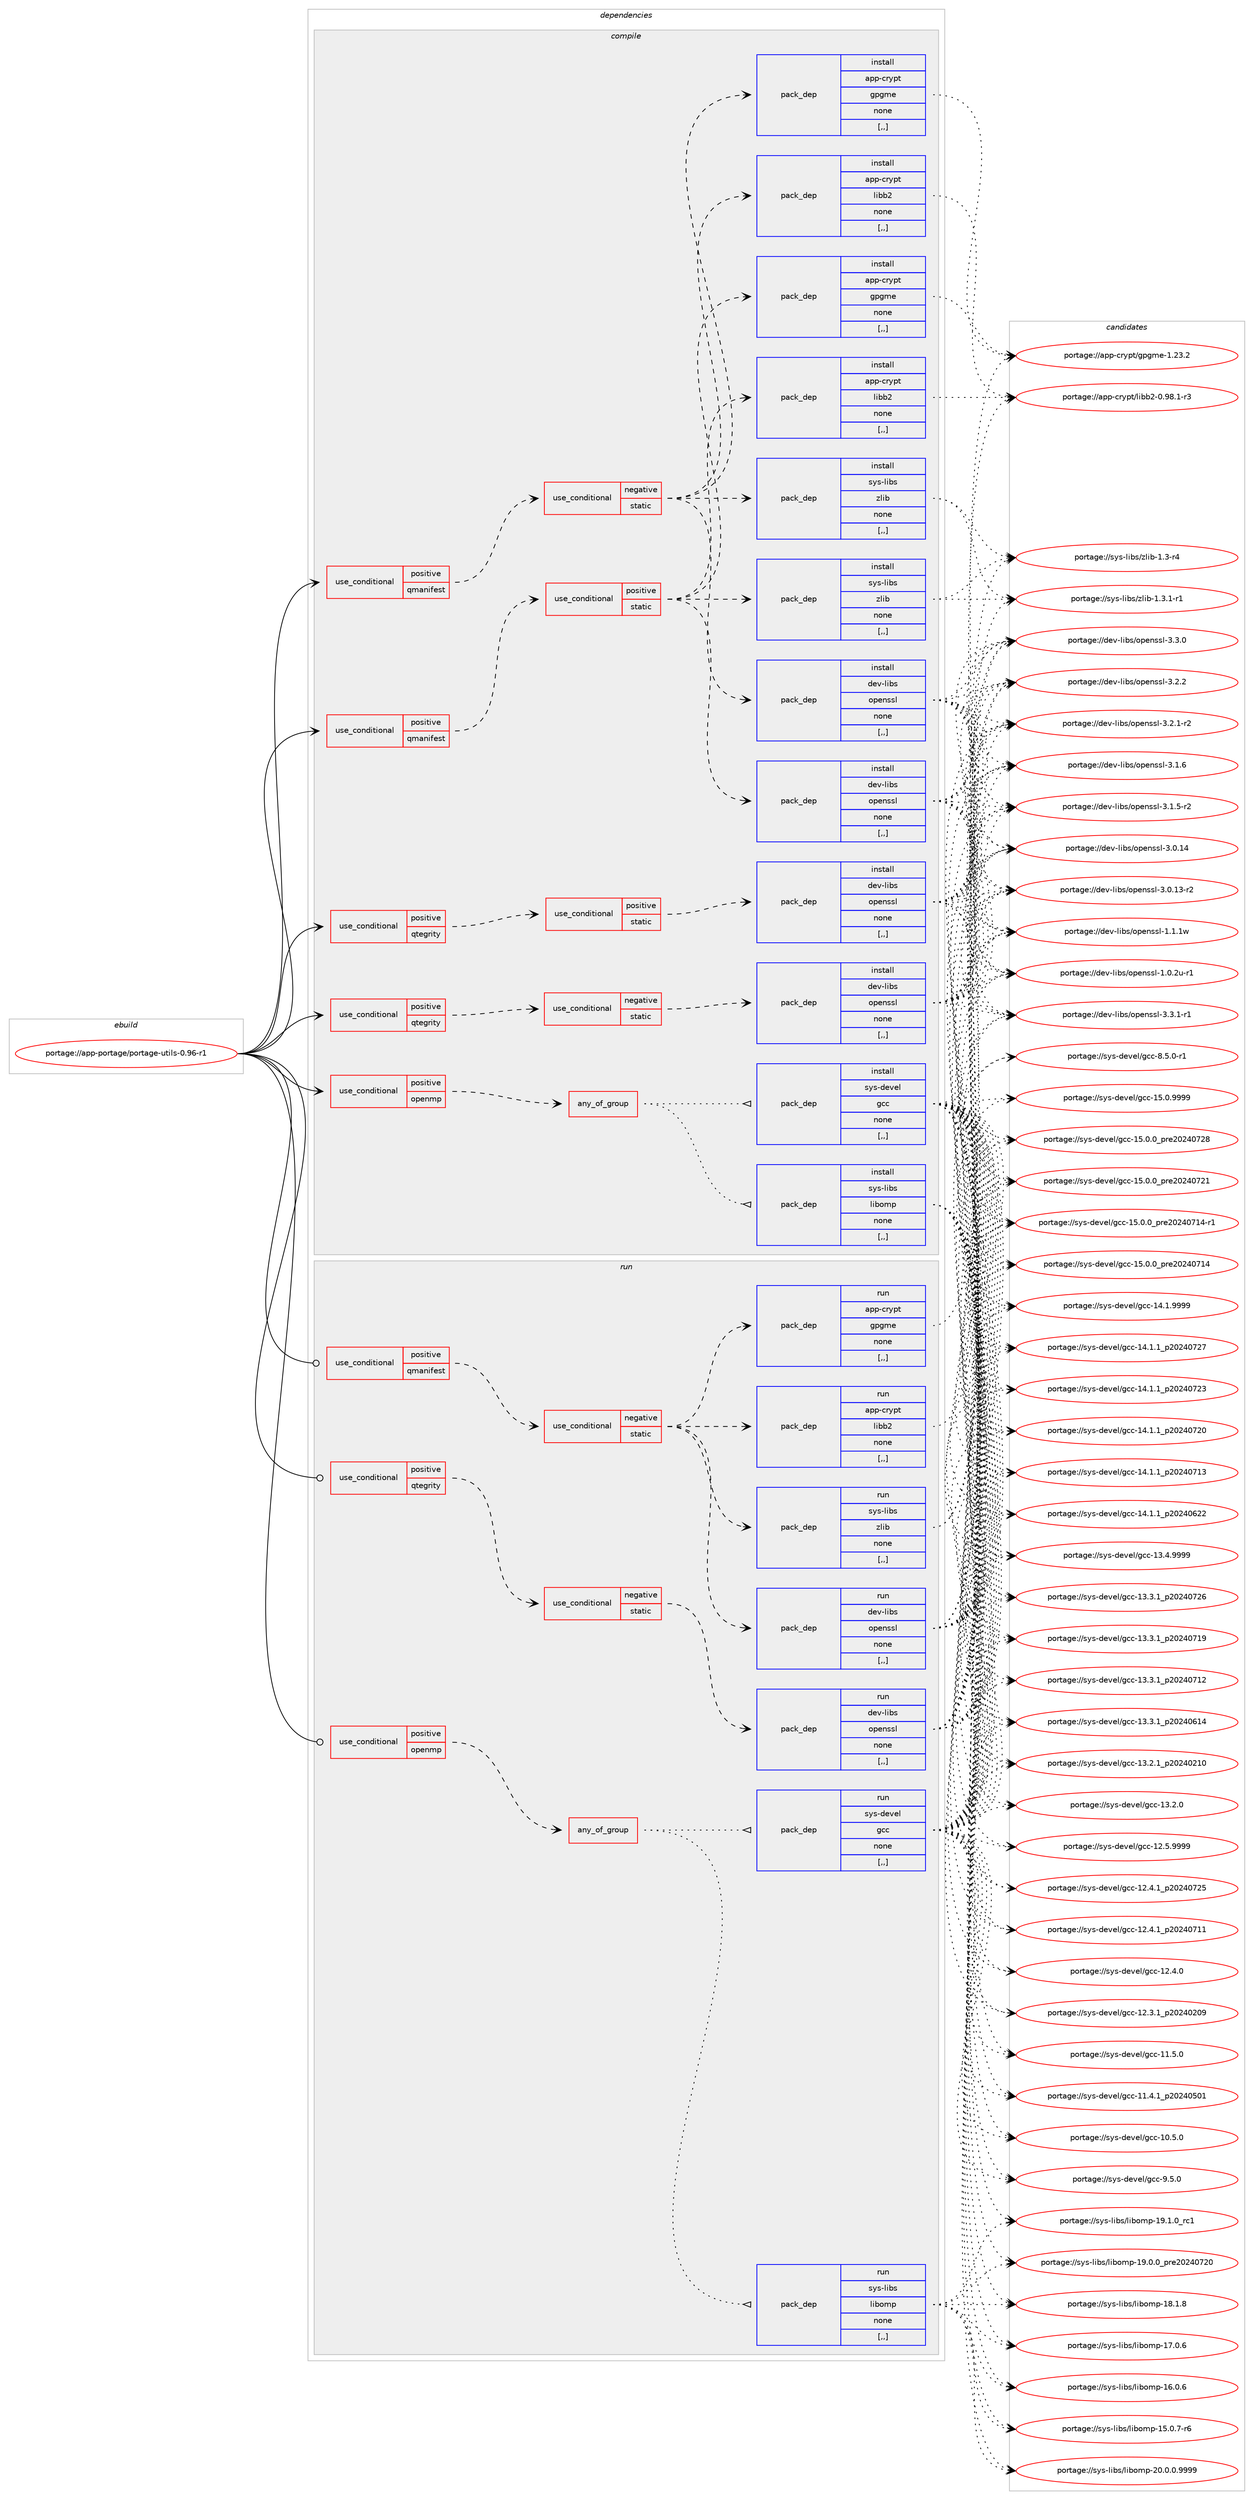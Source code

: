 digraph prolog {

# *************
# Graph options
# *************

newrank=true;
concentrate=true;
compound=true;
graph [rankdir=LR,fontname=Helvetica,fontsize=10,ranksep=1.5];#, ranksep=2.5, nodesep=0.2];
edge  [arrowhead=vee];
node  [fontname=Helvetica,fontsize=10];

# **********
# The ebuild
# **********

subgraph cluster_leftcol {
color=gray;
label=<<i>ebuild</i>>;
id [label="portage://app-portage/portage-utils-0.96-r1", color=red, width=4, href="../app-portage/portage-utils-0.96-r1.svg"];
}

# ****************
# The dependencies
# ****************

subgraph cluster_midcol {
color=gray;
label=<<i>dependencies</i>>;
subgraph cluster_compile {
fillcolor="#eeeeee";
style=filled;
label=<<i>compile</i>>;
subgraph cond14266 {
dependency51484 [label=<<TABLE BORDER="0" CELLBORDER="1" CELLSPACING="0" CELLPADDING="4"><TR><TD ROWSPAN="3" CELLPADDING="10">use_conditional</TD></TR><TR><TD>positive</TD></TR><TR><TD>openmp</TD></TR></TABLE>>, shape=none, color=red];
subgraph any419 {
dependency51485 [label=<<TABLE BORDER="0" CELLBORDER="1" CELLSPACING="0" CELLPADDING="4"><TR><TD CELLPADDING="10">any_of_group</TD></TR></TABLE>>, shape=none, color=red];subgraph pack36739 {
dependency51486 [label=<<TABLE BORDER="0" CELLBORDER="1" CELLSPACING="0" CELLPADDING="4" WIDTH="220"><TR><TD ROWSPAN="6" CELLPADDING="30">pack_dep</TD></TR><TR><TD WIDTH="110">install</TD></TR><TR><TD>sys-devel</TD></TR><TR><TD>gcc</TD></TR><TR><TD>none</TD></TR><TR><TD>[,,]</TD></TR></TABLE>>, shape=none, color=blue];
}
dependency51485:e -> dependency51486:w [weight=20,style="dotted",arrowhead="oinv"];
subgraph pack36740 {
dependency51487 [label=<<TABLE BORDER="0" CELLBORDER="1" CELLSPACING="0" CELLPADDING="4" WIDTH="220"><TR><TD ROWSPAN="6" CELLPADDING="30">pack_dep</TD></TR><TR><TD WIDTH="110">install</TD></TR><TR><TD>sys-libs</TD></TR><TR><TD>libomp</TD></TR><TR><TD>none</TD></TR><TR><TD>[,,]</TD></TR></TABLE>>, shape=none, color=blue];
}
dependency51485:e -> dependency51487:w [weight=20,style="dotted",arrowhead="oinv"];
}
dependency51484:e -> dependency51485:w [weight=20,style="dashed",arrowhead="vee"];
}
id:e -> dependency51484:w [weight=20,style="solid",arrowhead="vee"];
subgraph cond14267 {
dependency51488 [label=<<TABLE BORDER="0" CELLBORDER="1" CELLSPACING="0" CELLPADDING="4"><TR><TD ROWSPAN="3" CELLPADDING="10">use_conditional</TD></TR><TR><TD>positive</TD></TR><TR><TD>qmanifest</TD></TR></TABLE>>, shape=none, color=red];
subgraph cond14268 {
dependency51489 [label=<<TABLE BORDER="0" CELLBORDER="1" CELLSPACING="0" CELLPADDING="4"><TR><TD ROWSPAN="3" CELLPADDING="10">use_conditional</TD></TR><TR><TD>negative</TD></TR><TR><TD>static</TD></TR></TABLE>>, shape=none, color=red];
subgraph pack36741 {
dependency51490 [label=<<TABLE BORDER="0" CELLBORDER="1" CELLSPACING="0" CELLPADDING="4" WIDTH="220"><TR><TD ROWSPAN="6" CELLPADDING="30">pack_dep</TD></TR><TR><TD WIDTH="110">install</TD></TR><TR><TD>app-crypt</TD></TR><TR><TD>gpgme</TD></TR><TR><TD>none</TD></TR><TR><TD>[,,]</TD></TR></TABLE>>, shape=none, color=blue];
}
dependency51489:e -> dependency51490:w [weight=20,style="dashed",arrowhead="vee"];
subgraph pack36742 {
dependency51491 [label=<<TABLE BORDER="0" CELLBORDER="1" CELLSPACING="0" CELLPADDING="4" WIDTH="220"><TR><TD ROWSPAN="6" CELLPADDING="30">pack_dep</TD></TR><TR><TD WIDTH="110">install</TD></TR><TR><TD>app-crypt</TD></TR><TR><TD>libb2</TD></TR><TR><TD>none</TD></TR><TR><TD>[,,]</TD></TR></TABLE>>, shape=none, color=blue];
}
dependency51489:e -> dependency51491:w [weight=20,style="dashed",arrowhead="vee"];
subgraph pack36743 {
dependency51492 [label=<<TABLE BORDER="0" CELLBORDER="1" CELLSPACING="0" CELLPADDING="4" WIDTH="220"><TR><TD ROWSPAN="6" CELLPADDING="30">pack_dep</TD></TR><TR><TD WIDTH="110">install</TD></TR><TR><TD>dev-libs</TD></TR><TR><TD>openssl</TD></TR><TR><TD>none</TD></TR><TR><TD>[,,]</TD></TR></TABLE>>, shape=none, color=blue];
}
dependency51489:e -> dependency51492:w [weight=20,style="dashed",arrowhead="vee"];
subgraph pack36744 {
dependency51493 [label=<<TABLE BORDER="0" CELLBORDER="1" CELLSPACING="0" CELLPADDING="4" WIDTH="220"><TR><TD ROWSPAN="6" CELLPADDING="30">pack_dep</TD></TR><TR><TD WIDTH="110">install</TD></TR><TR><TD>sys-libs</TD></TR><TR><TD>zlib</TD></TR><TR><TD>none</TD></TR><TR><TD>[,,]</TD></TR></TABLE>>, shape=none, color=blue];
}
dependency51489:e -> dependency51493:w [weight=20,style="dashed",arrowhead="vee"];
}
dependency51488:e -> dependency51489:w [weight=20,style="dashed",arrowhead="vee"];
}
id:e -> dependency51488:w [weight=20,style="solid",arrowhead="vee"];
subgraph cond14269 {
dependency51494 [label=<<TABLE BORDER="0" CELLBORDER="1" CELLSPACING="0" CELLPADDING="4"><TR><TD ROWSPAN="3" CELLPADDING="10">use_conditional</TD></TR><TR><TD>positive</TD></TR><TR><TD>qmanifest</TD></TR></TABLE>>, shape=none, color=red];
subgraph cond14270 {
dependency51495 [label=<<TABLE BORDER="0" CELLBORDER="1" CELLSPACING="0" CELLPADDING="4"><TR><TD ROWSPAN="3" CELLPADDING="10">use_conditional</TD></TR><TR><TD>positive</TD></TR><TR><TD>static</TD></TR></TABLE>>, shape=none, color=red];
subgraph pack36745 {
dependency51496 [label=<<TABLE BORDER="0" CELLBORDER="1" CELLSPACING="0" CELLPADDING="4" WIDTH="220"><TR><TD ROWSPAN="6" CELLPADDING="30">pack_dep</TD></TR><TR><TD WIDTH="110">install</TD></TR><TR><TD>app-crypt</TD></TR><TR><TD>gpgme</TD></TR><TR><TD>none</TD></TR><TR><TD>[,,]</TD></TR></TABLE>>, shape=none, color=blue];
}
dependency51495:e -> dependency51496:w [weight=20,style="dashed",arrowhead="vee"];
subgraph pack36746 {
dependency51497 [label=<<TABLE BORDER="0" CELLBORDER="1" CELLSPACING="0" CELLPADDING="4" WIDTH="220"><TR><TD ROWSPAN="6" CELLPADDING="30">pack_dep</TD></TR><TR><TD WIDTH="110">install</TD></TR><TR><TD>app-crypt</TD></TR><TR><TD>libb2</TD></TR><TR><TD>none</TD></TR><TR><TD>[,,]</TD></TR></TABLE>>, shape=none, color=blue];
}
dependency51495:e -> dependency51497:w [weight=20,style="dashed",arrowhead="vee"];
subgraph pack36747 {
dependency51498 [label=<<TABLE BORDER="0" CELLBORDER="1" CELLSPACING="0" CELLPADDING="4" WIDTH="220"><TR><TD ROWSPAN="6" CELLPADDING="30">pack_dep</TD></TR><TR><TD WIDTH="110">install</TD></TR><TR><TD>dev-libs</TD></TR><TR><TD>openssl</TD></TR><TR><TD>none</TD></TR><TR><TD>[,,]</TD></TR></TABLE>>, shape=none, color=blue];
}
dependency51495:e -> dependency51498:w [weight=20,style="dashed",arrowhead="vee"];
subgraph pack36748 {
dependency51499 [label=<<TABLE BORDER="0" CELLBORDER="1" CELLSPACING="0" CELLPADDING="4" WIDTH="220"><TR><TD ROWSPAN="6" CELLPADDING="30">pack_dep</TD></TR><TR><TD WIDTH="110">install</TD></TR><TR><TD>sys-libs</TD></TR><TR><TD>zlib</TD></TR><TR><TD>none</TD></TR><TR><TD>[,,]</TD></TR></TABLE>>, shape=none, color=blue];
}
dependency51495:e -> dependency51499:w [weight=20,style="dashed",arrowhead="vee"];
}
dependency51494:e -> dependency51495:w [weight=20,style="dashed",arrowhead="vee"];
}
id:e -> dependency51494:w [weight=20,style="solid",arrowhead="vee"];
subgraph cond14271 {
dependency51500 [label=<<TABLE BORDER="0" CELLBORDER="1" CELLSPACING="0" CELLPADDING="4"><TR><TD ROWSPAN="3" CELLPADDING="10">use_conditional</TD></TR><TR><TD>positive</TD></TR><TR><TD>qtegrity</TD></TR></TABLE>>, shape=none, color=red];
subgraph cond14272 {
dependency51501 [label=<<TABLE BORDER="0" CELLBORDER="1" CELLSPACING="0" CELLPADDING="4"><TR><TD ROWSPAN="3" CELLPADDING="10">use_conditional</TD></TR><TR><TD>negative</TD></TR><TR><TD>static</TD></TR></TABLE>>, shape=none, color=red];
subgraph pack36749 {
dependency51502 [label=<<TABLE BORDER="0" CELLBORDER="1" CELLSPACING="0" CELLPADDING="4" WIDTH="220"><TR><TD ROWSPAN="6" CELLPADDING="30">pack_dep</TD></TR><TR><TD WIDTH="110">install</TD></TR><TR><TD>dev-libs</TD></TR><TR><TD>openssl</TD></TR><TR><TD>none</TD></TR><TR><TD>[,,]</TD></TR></TABLE>>, shape=none, color=blue];
}
dependency51501:e -> dependency51502:w [weight=20,style="dashed",arrowhead="vee"];
}
dependency51500:e -> dependency51501:w [weight=20,style="dashed",arrowhead="vee"];
}
id:e -> dependency51500:w [weight=20,style="solid",arrowhead="vee"];
subgraph cond14273 {
dependency51503 [label=<<TABLE BORDER="0" CELLBORDER="1" CELLSPACING="0" CELLPADDING="4"><TR><TD ROWSPAN="3" CELLPADDING="10">use_conditional</TD></TR><TR><TD>positive</TD></TR><TR><TD>qtegrity</TD></TR></TABLE>>, shape=none, color=red];
subgraph cond14274 {
dependency51504 [label=<<TABLE BORDER="0" CELLBORDER="1" CELLSPACING="0" CELLPADDING="4"><TR><TD ROWSPAN="3" CELLPADDING="10">use_conditional</TD></TR><TR><TD>positive</TD></TR><TR><TD>static</TD></TR></TABLE>>, shape=none, color=red];
subgraph pack36750 {
dependency51505 [label=<<TABLE BORDER="0" CELLBORDER="1" CELLSPACING="0" CELLPADDING="4" WIDTH="220"><TR><TD ROWSPAN="6" CELLPADDING="30">pack_dep</TD></TR><TR><TD WIDTH="110">install</TD></TR><TR><TD>dev-libs</TD></TR><TR><TD>openssl</TD></TR><TR><TD>none</TD></TR><TR><TD>[,,]</TD></TR></TABLE>>, shape=none, color=blue];
}
dependency51504:e -> dependency51505:w [weight=20,style="dashed",arrowhead="vee"];
}
dependency51503:e -> dependency51504:w [weight=20,style="dashed",arrowhead="vee"];
}
id:e -> dependency51503:w [weight=20,style="solid",arrowhead="vee"];
}
subgraph cluster_compileandrun {
fillcolor="#eeeeee";
style=filled;
label=<<i>compile and run</i>>;
}
subgraph cluster_run {
fillcolor="#eeeeee";
style=filled;
label=<<i>run</i>>;
subgraph cond14275 {
dependency51506 [label=<<TABLE BORDER="0" CELLBORDER="1" CELLSPACING="0" CELLPADDING="4"><TR><TD ROWSPAN="3" CELLPADDING="10">use_conditional</TD></TR><TR><TD>positive</TD></TR><TR><TD>openmp</TD></TR></TABLE>>, shape=none, color=red];
subgraph any420 {
dependency51507 [label=<<TABLE BORDER="0" CELLBORDER="1" CELLSPACING="0" CELLPADDING="4"><TR><TD CELLPADDING="10">any_of_group</TD></TR></TABLE>>, shape=none, color=red];subgraph pack36751 {
dependency51508 [label=<<TABLE BORDER="0" CELLBORDER="1" CELLSPACING="0" CELLPADDING="4" WIDTH="220"><TR><TD ROWSPAN="6" CELLPADDING="30">pack_dep</TD></TR><TR><TD WIDTH="110">run</TD></TR><TR><TD>sys-devel</TD></TR><TR><TD>gcc</TD></TR><TR><TD>none</TD></TR><TR><TD>[,,]</TD></TR></TABLE>>, shape=none, color=blue];
}
dependency51507:e -> dependency51508:w [weight=20,style="dotted",arrowhead="oinv"];
subgraph pack36752 {
dependency51509 [label=<<TABLE BORDER="0" CELLBORDER="1" CELLSPACING="0" CELLPADDING="4" WIDTH="220"><TR><TD ROWSPAN="6" CELLPADDING="30">pack_dep</TD></TR><TR><TD WIDTH="110">run</TD></TR><TR><TD>sys-libs</TD></TR><TR><TD>libomp</TD></TR><TR><TD>none</TD></TR><TR><TD>[,,]</TD></TR></TABLE>>, shape=none, color=blue];
}
dependency51507:e -> dependency51509:w [weight=20,style="dotted",arrowhead="oinv"];
}
dependency51506:e -> dependency51507:w [weight=20,style="dashed",arrowhead="vee"];
}
id:e -> dependency51506:w [weight=20,style="solid",arrowhead="odot"];
subgraph cond14276 {
dependency51510 [label=<<TABLE BORDER="0" CELLBORDER="1" CELLSPACING="0" CELLPADDING="4"><TR><TD ROWSPAN="3" CELLPADDING="10">use_conditional</TD></TR><TR><TD>positive</TD></TR><TR><TD>qmanifest</TD></TR></TABLE>>, shape=none, color=red];
subgraph cond14277 {
dependency51511 [label=<<TABLE BORDER="0" CELLBORDER="1" CELLSPACING="0" CELLPADDING="4"><TR><TD ROWSPAN="3" CELLPADDING="10">use_conditional</TD></TR><TR><TD>negative</TD></TR><TR><TD>static</TD></TR></TABLE>>, shape=none, color=red];
subgraph pack36753 {
dependency51512 [label=<<TABLE BORDER="0" CELLBORDER="1" CELLSPACING="0" CELLPADDING="4" WIDTH="220"><TR><TD ROWSPAN="6" CELLPADDING="30">pack_dep</TD></TR><TR><TD WIDTH="110">run</TD></TR><TR><TD>app-crypt</TD></TR><TR><TD>gpgme</TD></TR><TR><TD>none</TD></TR><TR><TD>[,,]</TD></TR></TABLE>>, shape=none, color=blue];
}
dependency51511:e -> dependency51512:w [weight=20,style="dashed",arrowhead="vee"];
subgraph pack36754 {
dependency51513 [label=<<TABLE BORDER="0" CELLBORDER="1" CELLSPACING="0" CELLPADDING="4" WIDTH="220"><TR><TD ROWSPAN="6" CELLPADDING="30">pack_dep</TD></TR><TR><TD WIDTH="110">run</TD></TR><TR><TD>app-crypt</TD></TR><TR><TD>libb2</TD></TR><TR><TD>none</TD></TR><TR><TD>[,,]</TD></TR></TABLE>>, shape=none, color=blue];
}
dependency51511:e -> dependency51513:w [weight=20,style="dashed",arrowhead="vee"];
subgraph pack36755 {
dependency51514 [label=<<TABLE BORDER="0" CELLBORDER="1" CELLSPACING="0" CELLPADDING="4" WIDTH="220"><TR><TD ROWSPAN="6" CELLPADDING="30">pack_dep</TD></TR><TR><TD WIDTH="110">run</TD></TR><TR><TD>dev-libs</TD></TR><TR><TD>openssl</TD></TR><TR><TD>none</TD></TR><TR><TD>[,,]</TD></TR></TABLE>>, shape=none, color=blue];
}
dependency51511:e -> dependency51514:w [weight=20,style="dashed",arrowhead="vee"];
subgraph pack36756 {
dependency51515 [label=<<TABLE BORDER="0" CELLBORDER="1" CELLSPACING="0" CELLPADDING="4" WIDTH="220"><TR><TD ROWSPAN="6" CELLPADDING="30">pack_dep</TD></TR><TR><TD WIDTH="110">run</TD></TR><TR><TD>sys-libs</TD></TR><TR><TD>zlib</TD></TR><TR><TD>none</TD></TR><TR><TD>[,,]</TD></TR></TABLE>>, shape=none, color=blue];
}
dependency51511:e -> dependency51515:w [weight=20,style="dashed",arrowhead="vee"];
}
dependency51510:e -> dependency51511:w [weight=20,style="dashed",arrowhead="vee"];
}
id:e -> dependency51510:w [weight=20,style="solid",arrowhead="odot"];
subgraph cond14278 {
dependency51516 [label=<<TABLE BORDER="0" CELLBORDER="1" CELLSPACING="0" CELLPADDING="4"><TR><TD ROWSPAN="3" CELLPADDING="10">use_conditional</TD></TR><TR><TD>positive</TD></TR><TR><TD>qtegrity</TD></TR></TABLE>>, shape=none, color=red];
subgraph cond14279 {
dependency51517 [label=<<TABLE BORDER="0" CELLBORDER="1" CELLSPACING="0" CELLPADDING="4"><TR><TD ROWSPAN="3" CELLPADDING="10">use_conditional</TD></TR><TR><TD>negative</TD></TR><TR><TD>static</TD></TR></TABLE>>, shape=none, color=red];
subgraph pack36757 {
dependency51518 [label=<<TABLE BORDER="0" CELLBORDER="1" CELLSPACING="0" CELLPADDING="4" WIDTH="220"><TR><TD ROWSPAN="6" CELLPADDING="30">pack_dep</TD></TR><TR><TD WIDTH="110">run</TD></TR><TR><TD>dev-libs</TD></TR><TR><TD>openssl</TD></TR><TR><TD>none</TD></TR><TR><TD>[,,]</TD></TR></TABLE>>, shape=none, color=blue];
}
dependency51517:e -> dependency51518:w [weight=20,style="dashed",arrowhead="vee"];
}
dependency51516:e -> dependency51517:w [weight=20,style="dashed",arrowhead="vee"];
}
id:e -> dependency51516:w [weight=20,style="solid",arrowhead="odot"];
}
}

# **************
# The candidates
# **************

subgraph cluster_choices {
rank=same;
color=gray;
label=<<i>candidates</i>>;

subgraph choice36739 {
color=black;
nodesep=1;
choice1151211154510010111810110847103999945495346484657575757 [label="portage://sys-devel/gcc-15.0.9999", color=red, width=4,href="../sys-devel/gcc-15.0.9999.svg"];
choice1151211154510010111810110847103999945495346484648951121141015048505248555056 [label="portage://sys-devel/gcc-15.0.0_pre20240728", color=red, width=4,href="../sys-devel/gcc-15.0.0_pre20240728.svg"];
choice1151211154510010111810110847103999945495346484648951121141015048505248555049 [label="portage://sys-devel/gcc-15.0.0_pre20240721", color=red, width=4,href="../sys-devel/gcc-15.0.0_pre20240721.svg"];
choice11512111545100101118101108471039999454953464846489511211410150485052485549524511449 [label="portage://sys-devel/gcc-15.0.0_pre20240714-r1", color=red, width=4,href="../sys-devel/gcc-15.0.0_pre20240714-r1.svg"];
choice1151211154510010111810110847103999945495346484648951121141015048505248554952 [label="portage://sys-devel/gcc-15.0.0_pre20240714", color=red, width=4,href="../sys-devel/gcc-15.0.0_pre20240714.svg"];
choice1151211154510010111810110847103999945495246494657575757 [label="portage://sys-devel/gcc-14.1.9999", color=red, width=4,href="../sys-devel/gcc-14.1.9999.svg"];
choice1151211154510010111810110847103999945495246494649951125048505248555055 [label="portage://sys-devel/gcc-14.1.1_p20240727", color=red, width=4,href="../sys-devel/gcc-14.1.1_p20240727.svg"];
choice1151211154510010111810110847103999945495246494649951125048505248555051 [label="portage://sys-devel/gcc-14.1.1_p20240723", color=red, width=4,href="../sys-devel/gcc-14.1.1_p20240723.svg"];
choice1151211154510010111810110847103999945495246494649951125048505248555048 [label="portage://sys-devel/gcc-14.1.1_p20240720", color=red, width=4,href="../sys-devel/gcc-14.1.1_p20240720.svg"];
choice1151211154510010111810110847103999945495246494649951125048505248554951 [label="portage://sys-devel/gcc-14.1.1_p20240713", color=red, width=4,href="../sys-devel/gcc-14.1.1_p20240713.svg"];
choice1151211154510010111810110847103999945495246494649951125048505248545050 [label="portage://sys-devel/gcc-14.1.1_p20240622", color=red, width=4,href="../sys-devel/gcc-14.1.1_p20240622.svg"];
choice1151211154510010111810110847103999945495146524657575757 [label="portage://sys-devel/gcc-13.4.9999", color=red, width=4,href="../sys-devel/gcc-13.4.9999.svg"];
choice1151211154510010111810110847103999945495146514649951125048505248555054 [label="portage://sys-devel/gcc-13.3.1_p20240726", color=red, width=4,href="../sys-devel/gcc-13.3.1_p20240726.svg"];
choice1151211154510010111810110847103999945495146514649951125048505248554957 [label="portage://sys-devel/gcc-13.3.1_p20240719", color=red, width=4,href="../sys-devel/gcc-13.3.1_p20240719.svg"];
choice1151211154510010111810110847103999945495146514649951125048505248554950 [label="portage://sys-devel/gcc-13.3.1_p20240712", color=red, width=4,href="../sys-devel/gcc-13.3.1_p20240712.svg"];
choice1151211154510010111810110847103999945495146514649951125048505248544952 [label="portage://sys-devel/gcc-13.3.1_p20240614", color=red, width=4,href="../sys-devel/gcc-13.3.1_p20240614.svg"];
choice1151211154510010111810110847103999945495146504649951125048505248504948 [label="portage://sys-devel/gcc-13.2.1_p20240210", color=red, width=4,href="../sys-devel/gcc-13.2.1_p20240210.svg"];
choice1151211154510010111810110847103999945495146504648 [label="portage://sys-devel/gcc-13.2.0", color=red, width=4,href="../sys-devel/gcc-13.2.0.svg"];
choice1151211154510010111810110847103999945495046534657575757 [label="portage://sys-devel/gcc-12.5.9999", color=red, width=4,href="../sys-devel/gcc-12.5.9999.svg"];
choice1151211154510010111810110847103999945495046524649951125048505248555053 [label="portage://sys-devel/gcc-12.4.1_p20240725", color=red, width=4,href="../sys-devel/gcc-12.4.1_p20240725.svg"];
choice1151211154510010111810110847103999945495046524649951125048505248554949 [label="portage://sys-devel/gcc-12.4.1_p20240711", color=red, width=4,href="../sys-devel/gcc-12.4.1_p20240711.svg"];
choice1151211154510010111810110847103999945495046524648 [label="portage://sys-devel/gcc-12.4.0", color=red, width=4,href="../sys-devel/gcc-12.4.0.svg"];
choice1151211154510010111810110847103999945495046514649951125048505248504857 [label="portage://sys-devel/gcc-12.3.1_p20240209", color=red, width=4,href="../sys-devel/gcc-12.3.1_p20240209.svg"];
choice1151211154510010111810110847103999945494946534648 [label="portage://sys-devel/gcc-11.5.0", color=red, width=4,href="../sys-devel/gcc-11.5.0.svg"];
choice1151211154510010111810110847103999945494946524649951125048505248534849 [label="portage://sys-devel/gcc-11.4.1_p20240501", color=red, width=4,href="../sys-devel/gcc-11.4.1_p20240501.svg"];
choice1151211154510010111810110847103999945494846534648 [label="portage://sys-devel/gcc-10.5.0", color=red, width=4,href="../sys-devel/gcc-10.5.0.svg"];
choice11512111545100101118101108471039999455746534648 [label="portage://sys-devel/gcc-9.5.0", color=red, width=4,href="../sys-devel/gcc-9.5.0.svg"];
choice115121115451001011181011084710399994556465346484511449 [label="portage://sys-devel/gcc-8.5.0-r1", color=red, width=4,href="../sys-devel/gcc-8.5.0-r1.svg"];
dependency51486:e -> choice1151211154510010111810110847103999945495346484657575757:w [style=dotted,weight="100"];
dependency51486:e -> choice1151211154510010111810110847103999945495346484648951121141015048505248555056:w [style=dotted,weight="100"];
dependency51486:e -> choice1151211154510010111810110847103999945495346484648951121141015048505248555049:w [style=dotted,weight="100"];
dependency51486:e -> choice11512111545100101118101108471039999454953464846489511211410150485052485549524511449:w [style=dotted,weight="100"];
dependency51486:e -> choice1151211154510010111810110847103999945495346484648951121141015048505248554952:w [style=dotted,weight="100"];
dependency51486:e -> choice1151211154510010111810110847103999945495246494657575757:w [style=dotted,weight="100"];
dependency51486:e -> choice1151211154510010111810110847103999945495246494649951125048505248555055:w [style=dotted,weight="100"];
dependency51486:e -> choice1151211154510010111810110847103999945495246494649951125048505248555051:w [style=dotted,weight="100"];
dependency51486:e -> choice1151211154510010111810110847103999945495246494649951125048505248555048:w [style=dotted,weight="100"];
dependency51486:e -> choice1151211154510010111810110847103999945495246494649951125048505248554951:w [style=dotted,weight="100"];
dependency51486:e -> choice1151211154510010111810110847103999945495246494649951125048505248545050:w [style=dotted,weight="100"];
dependency51486:e -> choice1151211154510010111810110847103999945495146524657575757:w [style=dotted,weight="100"];
dependency51486:e -> choice1151211154510010111810110847103999945495146514649951125048505248555054:w [style=dotted,weight="100"];
dependency51486:e -> choice1151211154510010111810110847103999945495146514649951125048505248554957:w [style=dotted,weight="100"];
dependency51486:e -> choice1151211154510010111810110847103999945495146514649951125048505248554950:w [style=dotted,weight="100"];
dependency51486:e -> choice1151211154510010111810110847103999945495146514649951125048505248544952:w [style=dotted,weight="100"];
dependency51486:e -> choice1151211154510010111810110847103999945495146504649951125048505248504948:w [style=dotted,weight="100"];
dependency51486:e -> choice1151211154510010111810110847103999945495146504648:w [style=dotted,weight="100"];
dependency51486:e -> choice1151211154510010111810110847103999945495046534657575757:w [style=dotted,weight="100"];
dependency51486:e -> choice1151211154510010111810110847103999945495046524649951125048505248555053:w [style=dotted,weight="100"];
dependency51486:e -> choice1151211154510010111810110847103999945495046524649951125048505248554949:w [style=dotted,weight="100"];
dependency51486:e -> choice1151211154510010111810110847103999945495046524648:w [style=dotted,weight="100"];
dependency51486:e -> choice1151211154510010111810110847103999945495046514649951125048505248504857:w [style=dotted,weight="100"];
dependency51486:e -> choice1151211154510010111810110847103999945494946534648:w [style=dotted,weight="100"];
dependency51486:e -> choice1151211154510010111810110847103999945494946524649951125048505248534849:w [style=dotted,weight="100"];
dependency51486:e -> choice1151211154510010111810110847103999945494846534648:w [style=dotted,weight="100"];
dependency51486:e -> choice11512111545100101118101108471039999455746534648:w [style=dotted,weight="100"];
dependency51486:e -> choice115121115451001011181011084710399994556465346484511449:w [style=dotted,weight="100"];
}
subgraph choice36740 {
color=black;
nodesep=1;
choice11512111545108105981154710810598111109112455048464846484657575757 [label="portage://sys-libs/libomp-20.0.0.9999", color=red, width=4,href="../sys-libs/libomp-20.0.0.9999.svg"];
choice1151211154510810598115471081059811110911245495746494648951149949 [label="portage://sys-libs/libomp-19.1.0_rc1", color=red, width=4,href="../sys-libs/libomp-19.1.0_rc1.svg"];
choice1151211154510810598115471081059811110911245495746484648951121141015048505248555048 [label="portage://sys-libs/libomp-19.0.0_pre20240720", color=red, width=4,href="../sys-libs/libomp-19.0.0_pre20240720.svg"];
choice1151211154510810598115471081059811110911245495646494656 [label="portage://sys-libs/libomp-18.1.8", color=red, width=4,href="../sys-libs/libomp-18.1.8.svg"];
choice1151211154510810598115471081059811110911245495546484654 [label="portage://sys-libs/libomp-17.0.6", color=red, width=4,href="../sys-libs/libomp-17.0.6.svg"];
choice1151211154510810598115471081059811110911245495446484654 [label="portage://sys-libs/libomp-16.0.6", color=red, width=4,href="../sys-libs/libomp-16.0.6.svg"];
choice11512111545108105981154710810598111109112454953464846554511454 [label="portage://sys-libs/libomp-15.0.7-r6", color=red, width=4,href="../sys-libs/libomp-15.0.7-r6.svg"];
dependency51487:e -> choice11512111545108105981154710810598111109112455048464846484657575757:w [style=dotted,weight="100"];
dependency51487:e -> choice1151211154510810598115471081059811110911245495746494648951149949:w [style=dotted,weight="100"];
dependency51487:e -> choice1151211154510810598115471081059811110911245495746484648951121141015048505248555048:w [style=dotted,weight="100"];
dependency51487:e -> choice1151211154510810598115471081059811110911245495646494656:w [style=dotted,weight="100"];
dependency51487:e -> choice1151211154510810598115471081059811110911245495546484654:w [style=dotted,weight="100"];
dependency51487:e -> choice1151211154510810598115471081059811110911245495446484654:w [style=dotted,weight="100"];
dependency51487:e -> choice11512111545108105981154710810598111109112454953464846554511454:w [style=dotted,weight="100"];
}
subgraph choice36741 {
color=black;
nodesep=1;
choice9711211245991141211121164710311210310910145494650514650 [label="portage://app-crypt/gpgme-1.23.2", color=red, width=4,href="../app-crypt/gpgme-1.23.2.svg"];
dependency51490:e -> choice9711211245991141211121164710311210310910145494650514650:w [style=dotted,weight="100"];
}
subgraph choice36742 {
color=black;
nodesep=1;
choice97112112459911412111211647108105989850454846575646494511451 [label="portage://app-crypt/libb2-0.98.1-r3", color=red, width=4,href="../app-crypt/libb2-0.98.1-r3.svg"];
dependency51491:e -> choice97112112459911412111211647108105989850454846575646494511451:w [style=dotted,weight="100"];
}
subgraph choice36743 {
color=black;
nodesep=1;
choice1001011184510810598115471111121011101151151084551465146494511449 [label="portage://dev-libs/openssl-3.3.1-r1", color=red, width=4,href="../dev-libs/openssl-3.3.1-r1.svg"];
choice100101118451081059811547111112101110115115108455146514648 [label="portage://dev-libs/openssl-3.3.0", color=red, width=4,href="../dev-libs/openssl-3.3.0.svg"];
choice100101118451081059811547111112101110115115108455146504650 [label="portage://dev-libs/openssl-3.2.2", color=red, width=4,href="../dev-libs/openssl-3.2.2.svg"];
choice1001011184510810598115471111121011101151151084551465046494511450 [label="portage://dev-libs/openssl-3.2.1-r2", color=red, width=4,href="../dev-libs/openssl-3.2.1-r2.svg"];
choice100101118451081059811547111112101110115115108455146494654 [label="portage://dev-libs/openssl-3.1.6", color=red, width=4,href="../dev-libs/openssl-3.1.6.svg"];
choice1001011184510810598115471111121011101151151084551464946534511450 [label="portage://dev-libs/openssl-3.1.5-r2", color=red, width=4,href="../dev-libs/openssl-3.1.5-r2.svg"];
choice10010111845108105981154711111210111011511510845514648464952 [label="portage://dev-libs/openssl-3.0.14", color=red, width=4,href="../dev-libs/openssl-3.0.14.svg"];
choice100101118451081059811547111112101110115115108455146484649514511450 [label="portage://dev-libs/openssl-3.0.13-r2", color=red, width=4,href="../dev-libs/openssl-3.0.13-r2.svg"];
choice100101118451081059811547111112101110115115108454946494649119 [label="portage://dev-libs/openssl-1.1.1w", color=red, width=4,href="../dev-libs/openssl-1.1.1w.svg"];
choice1001011184510810598115471111121011101151151084549464846501174511449 [label="portage://dev-libs/openssl-1.0.2u-r1", color=red, width=4,href="../dev-libs/openssl-1.0.2u-r1.svg"];
dependency51492:e -> choice1001011184510810598115471111121011101151151084551465146494511449:w [style=dotted,weight="100"];
dependency51492:e -> choice100101118451081059811547111112101110115115108455146514648:w [style=dotted,weight="100"];
dependency51492:e -> choice100101118451081059811547111112101110115115108455146504650:w [style=dotted,weight="100"];
dependency51492:e -> choice1001011184510810598115471111121011101151151084551465046494511450:w [style=dotted,weight="100"];
dependency51492:e -> choice100101118451081059811547111112101110115115108455146494654:w [style=dotted,weight="100"];
dependency51492:e -> choice1001011184510810598115471111121011101151151084551464946534511450:w [style=dotted,weight="100"];
dependency51492:e -> choice10010111845108105981154711111210111011511510845514648464952:w [style=dotted,weight="100"];
dependency51492:e -> choice100101118451081059811547111112101110115115108455146484649514511450:w [style=dotted,weight="100"];
dependency51492:e -> choice100101118451081059811547111112101110115115108454946494649119:w [style=dotted,weight="100"];
dependency51492:e -> choice1001011184510810598115471111121011101151151084549464846501174511449:w [style=dotted,weight="100"];
}
subgraph choice36744 {
color=black;
nodesep=1;
choice115121115451081059811547122108105984549465146494511449 [label="portage://sys-libs/zlib-1.3.1-r1", color=red, width=4,href="../sys-libs/zlib-1.3.1-r1.svg"];
choice11512111545108105981154712210810598454946514511452 [label="portage://sys-libs/zlib-1.3-r4", color=red, width=4,href="../sys-libs/zlib-1.3-r4.svg"];
dependency51493:e -> choice115121115451081059811547122108105984549465146494511449:w [style=dotted,weight="100"];
dependency51493:e -> choice11512111545108105981154712210810598454946514511452:w [style=dotted,weight="100"];
}
subgraph choice36745 {
color=black;
nodesep=1;
choice9711211245991141211121164710311210310910145494650514650 [label="portage://app-crypt/gpgme-1.23.2", color=red, width=4,href="../app-crypt/gpgme-1.23.2.svg"];
dependency51496:e -> choice9711211245991141211121164710311210310910145494650514650:w [style=dotted,weight="100"];
}
subgraph choice36746 {
color=black;
nodesep=1;
choice97112112459911412111211647108105989850454846575646494511451 [label="portage://app-crypt/libb2-0.98.1-r3", color=red, width=4,href="../app-crypt/libb2-0.98.1-r3.svg"];
dependency51497:e -> choice97112112459911412111211647108105989850454846575646494511451:w [style=dotted,weight="100"];
}
subgraph choice36747 {
color=black;
nodesep=1;
choice1001011184510810598115471111121011101151151084551465146494511449 [label="portage://dev-libs/openssl-3.3.1-r1", color=red, width=4,href="../dev-libs/openssl-3.3.1-r1.svg"];
choice100101118451081059811547111112101110115115108455146514648 [label="portage://dev-libs/openssl-3.3.0", color=red, width=4,href="../dev-libs/openssl-3.3.0.svg"];
choice100101118451081059811547111112101110115115108455146504650 [label="portage://dev-libs/openssl-3.2.2", color=red, width=4,href="../dev-libs/openssl-3.2.2.svg"];
choice1001011184510810598115471111121011101151151084551465046494511450 [label="portage://dev-libs/openssl-3.2.1-r2", color=red, width=4,href="../dev-libs/openssl-3.2.1-r2.svg"];
choice100101118451081059811547111112101110115115108455146494654 [label="portage://dev-libs/openssl-3.1.6", color=red, width=4,href="../dev-libs/openssl-3.1.6.svg"];
choice1001011184510810598115471111121011101151151084551464946534511450 [label="portage://dev-libs/openssl-3.1.5-r2", color=red, width=4,href="../dev-libs/openssl-3.1.5-r2.svg"];
choice10010111845108105981154711111210111011511510845514648464952 [label="portage://dev-libs/openssl-3.0.14", color=red, width=4,href="../dev-libs/openssl-3.0.14.svg"];
choice100101118451081059811547111112101110115115108455146484649514511450 [label="portage://dev-libs/openssl-3.0.13-r2", color=red, width=4,href="../dev-libs/openssl-3.0.13-r2.svg"];
choice100101118451081059811547111112101110115115108454946494649119 [label="portage://dev-libs/openssl-1.1.1w", color=red, width=4,href="../dev-libs/openssl-1.1.1w.svg"];
choice1001011184510810598115471111121011101151151084549464846501174511449 [label="portage://dev-libs/openssl-1.0.2u-r1", color=red, width=4,href="../dev-libs/openssl-1.0.2u-r1.svg"];
dependency51498:e -> choice1001011184510810598115471111121011101151151084551465146494511449:w [style=dotted,weight="100"];
dependency51498:e -> choice100101118451081059811547111112101110115115108455146514648:w [style=dotted,weight="100"];
dependency51498:e -> choice100101118451081059811547111112101110115115108455146504650:w [style=dotted,weight="100"];
dependency51498:e -> choice1001011184510810598115471111121011101151151084551465046494511450:w [style=dotted,weight="100"];
dependency51498:e -> choice100101118451081059811547111112101110115115108455146494654:w [style=dotted,weight="100"];
dependency51498:e -> choice1001011184510810598115471111121011101151151084551464946534511450:w [style=dotted,weight="100"];
dependency51498:e -> choice10010111845108105981154711111210111011511510845514648464952:w [style=dotted,weight="100"];
dependency51498:e -> choice100101118451081059811547111112101110115115108455146484649514511450:w [style=dotted,weight="100"];
dependency51498:e -> choice100101118451081059811547111112101110115115108454946494649119:w [style=dotted,weight="100"];
dependency51498:e -> choice1001011184510810598115471111121011101151151084549464846501174511449:w [style=dotted,weight="100"];
}
subgraph choice36748 {
color=black;
nodesep=1;
choice115121115451081059811547122108105984549465146494511449 [label="portage://sys-libs/zlib-1.3.1-r1", color=red, width=4,href="../sys-libs/zlib-1.3.1-r1.svg"];
choice11512111545108105981154712210810598454946514511452 [label="portage://sys-libs/zlib-1.3-r4", color=red, width=4,href="../sys-libs/zlib-1.3-r4.svg"];
dependency51499:e -> choice115121115451081059811547122108105984549465146494511449:w [style=dotted,weight="100"];
dependency51499:e -> choice11512111545108105981154712210810598454946514511452:w [style=dotted,weight="100"];
}
subgraph choice36749 {
color=black;
nodesep=1;
choice1001011184510810598115471111121011101151151084551465146494511449 [label="portage://dev-libs/openssl-3.3.1-r1", color=red, width=4,href="../dev-libs/openssl-3.3.1-r1.svg"];
choice100101118451081059811547111112101110115115108455146514648 [label="portage://dev-libs/openssl-3.3.0", color=red, width=4,href="../dev-libs/openssl-3.3.0.svg"];
choice100101118451081059811547111112101110115115108455146504650 [label="portage://dev-libs/openssl-3.2.2", color=red, width=4,href="../dev-libs/openssl-3.2.2.svg"];
choice1001011184510810598115471111121011101151151084551465046494511450 [label="portage://dev-libs/openssl-3.2.1-r2", color=red, width=4,href="../dev-libs/openssl-3.2.1-r2.svg"];
choice100101118451081059811547111112101110115115108455146494654 [label="portage://dev-libs/openssl-3.1.6", color=red, width=4,href="../dev-libs/openssl-3.1.6.svg"];
choice1001011184510810598115471111121011101151151084551464946534511450 [label="portage://dev-libs/openssl-3.1.5-r2", color=red, width=4,href="../dev-libs/openssl-3.1.5-r2.svg"];
choice10010111845108105981154711111210111011511510845514648464952 [label="portage://dev-libs/openssl-3.0.14", color=red, width=4,href="../dev-libs/openssl-3.0.14.svg"];
choice100101118451081059811547111112101110115115108455146484649514511450 [label="portage://dev-libs/openssl-3.0.13-r2", color=red, width=4,href="../dev-libs/openssl-3.0.13-r2.svg"];
choice100101118451081059811547111112101110115115108454946494649119 [label="portage://dev-libs/openssl-1.1.1w", color=red, width=4,href="../dev-libs/openssl-1.1.1w.svg"];
choice1001011184510810598115471111121011101151151084549464846501174511449 [label="portage://dev-libs/openssl-1.0.2u-r1", color=red, width=4,href="../dev-libs/openssl-1.0.2u-r1.svg"];
dependency51502:e -> choice1001011184510810598115471111121011101151151084551465146494511449:w [style=dotted,weight="100"];
dependency51502:e -> choice100101118451081059811547111112101110115115108455146514648:w [style=dotted,weight="100"];
dependency51502:e -> choice100101118451081059811547111112101110115115108455146504650:w [style=dotted,weight="100"];
dependency51502:e -> choice1001011184510810598115471111121011101151151084551465046494511450:w [style=dotted,weight="100"];
dependency51502:e -> choice100101118451081059811547111112101110115115108455146494654:w [style=dotted,weight="100"];
dependency51502:e -> choice1001011184510810598115471111121011101151151084551464946534511450:w [style=dotted,weight="100"];
dependency51502:e -> choice10010111845108105981154711111210111011511510845514648464952:w [style=dotted,weight="100"];
dependency51502:e -> choice100101118451081059811547111112101110115115108455146484649514511450:w [style=dotted,weight="100"];
dependency51502:e -> choice100101118451081059811547111112101110115115108454946494649119:w [style=dotted,weight="100"];
dependency51502:e -> choice1001011184510810598115471111121011101151151084549464846501174511449:w [style=dotted,weight="100"];
}
subgraph choice36750 {
color=black;
nodesep=1;
choice1001011184510810598115471111121011101151151084551465146494511449 [label="portage://dev-libs/openssl-3.3.1-r1", color=red, width=4,href="../dev-libs/openssl-3.3.1-r1.svg"];
choice100101118451081059811547111112101110115115108455146514648 [label="portage://dev-libs/openssl-3.3.0", color=red, width=4,href="../dev-libs/openssl-3.3.0.svg"];
choice100101118451081059811547111112101110115115108455146504650 [label="portage://dev-libs/openssl-3.2.2", color=red, width=4,href="../dev-libs/openssl-3.2.2.svg"];
choice1001011184510810598115471111121011101151151084551465046494511450 [label="portage://dev-libs/openssl-3.2.1-r2", color=red, width=4,href="../dev-libs/openssl-3.2.1-r2.svg"];
choice100101118451081059811547111112101110115115108455146494654 [label="portage://dev-libs/openssl-3.1.6", color=red, width=4,href="../dev-libs/openssl-3.1.6.svg"];
choice1001011184510810598115471111121011101151151084551464946534511450 [label="portage://dev-libs/openssl-3.1.5-r2", color=red, width=4,href="../dev-libs/openssl-3.1.5-r2.svg"];
choice10010111845108105981154711111210111011511510845514648464952 [label="portage://dev-libs/openssl-3.0.14", color=red, width=4,href="../dev-libs/openssl-3.0.14.svg"];
choice100101118451081059811547111112101110115115108455146484649514511450 [label="portage://dev-libs/openssl-3.0.13-r2", color=red, width=4,href="../dev-libs/openssl-3.0.13-r2.svg"];
choice100101118451081059811547111112101110115115108454946494649119 [label="portage://dev-libs/openssl-1.1.1w", color=red, width=4,href="../dev-libs/openssl-1.1.1w.svg"];
choice1001011184510810598115471111121011101151151084549464846501174511449 [label="portage://dev-libs/openssl-1.0.2u-r1", color=red, width=4,href="../dev-libs/openssl-1.0.2u-r1.svg"];
dependency51505:e -> choice1001011184510810598115471111121011101151151084551465146494511449:w [style=dotted,weight="100"];
dependency51505:e -> choice100101118451081059811547111112101110115115108455146514648:w [style=dotted,weight="100"];
dependency51505:e -> choice100101118451081059811547111112101110115115108455146504650:w [style=dotted,weight="100"];
dependency51505:e -> choice1001011184510810598115471111121011101151151084551465046494511450:w [style=dotted,weight="100"];
dependency51505:e -> choice100101118451081059811547111112101110115115108455146494654:w [style=dotted,weight="100"];
dependency51505:e -> choice1001011184510810598115471111121011101151151084551464946534511450:w [style=dotted,weight="100"];
dependency51505:e -> choice10010111845108105981154711111210111011511510845514648464952:w [style=dotted,weight="100"];
dependency51505:e -> choice100101118451081059811547111112101110115115108455146484649514511450:w [style=dotted,weight="100"];
dependency51505:e -> choice100101118451081059811547111112101110115115108454946494649119:w [style=dotted,weight="100"];
dependency51505:e -> choice1001011184510810598115471111121011101151151084549464846501174511449:w [style=dotted,weight="100"];
}
subgraph choice36751 {
color=black;
nodesep=1;
choice1151211154510010111810110847103999945495346484657575757 [label="portage://sys-devel/gcc-15.0.9999", color=red, width=4,href="../sys-devel/gcc-15.0.9999.svg"];
choice1151211154510010111810110847103999945495346484648951121141015048505248555056 [label="portage://sys-devel/gcc-15.0.0_pre20240728", color=red, width=4,href="../sys-devel/gcc-15.0.0_pre20240728.svg"];
choice1151211154510010111810110847103999945495346484648951121141015048505248555049 [label="portage://sys-devel/gcc-15.0.0_pre20240721", color=red, width=4,href="../sys-devel/gcc-15.0.0_pre20240721.svg"];
choice11512111545100101118101108471039999454953464846489511211410150485052485549524511449 [label="portage://sys-devel/gcc-15.0.0_pre20240714-r1", color=red, width=4,href="../sys-devel/gcc-15.0.0_pre20240714-r1.svg"];
choice1151211154510010111810110847103999945495346484648951121141015048505248554952 [label="portage://sys-devel/gcc-15.0.0_pre20240714", color=red, width=4,href="../sys-devel/gcc-15.0.0_pre20240714.svg"];
choice1151211154510010111810110847103999945495246494657575757 [label="portage://sys-devel/gcc-14.1.9999", color=red, width=4,href="../sys-devel/gcc-14.1.9999.svg"];
choice1151211154510010111810110847103999945495246494649951125048505248555055 [label="portage://sys-devel/gcc-14.1.1_p20240727", color=red, width=4,href="../sys-devel/gcc-14.1.1_p20240727.svg"];
choice1151211154510010111810110847103999945495246494649951125048505248555051 [label="portage://sys-devel/gcc-14.1.1_p20240723", color=red, width=4,href="../sys-devel/gcc-14.1.1_p20240723.svg"];
choice1151211154510010111810110847103999945495246494649951125048505248555048 [label="portage://sys-devel/gcc-14.1.1_p20240720", color=red, width=4,href="../sys-devel/gcc-14.1.1_p20240720.svg"];
choice1151211154510010111810110847103999945495246494649951125048505248554951 [label="portage://sys-devel/gcc-14.1.1_p20240713", color=red, width=4,href="../sys-devel/gcc-14.1.1_p20240713.svg"];
choice1151211154510010111810110847103999945495246494649951125048505248545050 [label="portage://sys-devel/gcc-14.1.1_p20240622", color=red, width=4,href="../sys-devel/gcc-14.1.1_p20240622.svg"];
choice1151211154510010111810110847103999945495146524657575757 [label="portage://sys-devel/gcc-13.4.9999", color=red, width=4,href="../sys-devel/gcc-13.4.9999.svg"];
choice1151211154510010111810110847103999945495146514649951125048505248555054 [label="portage://sys-devel/gcc-13.3.1_p20240726", color=red, width=4,href="../sys-devel/gcc-13.3.1_p20240726.svg"];
choice1151211154510010111810110847103999945495146514649951125048505248554957 [label="portage://sys-devel/gcc-13.3.1_p20240719", color=red, width=4,href="../sys-devel/gcc-13.3.1_p20240719.svg"];
choice1151211154510010111810110847103999945495146514649951125048505248554950 [label="portage://sys-devel/gcc-13.3.1_p20240712", color=red, width=4,href="../sys-devel/gcc-13.3.1_p20240712.svg"];
choice1151211154510010111810110847103999945495146514649951125048505248544952 [label="portage://sys-devel/gcc-13.3.1_p20240614", color=red, width=4,href="../sys-devel/gcc-13.3.1_p20240614.svg"];
choice1151211154510010111810110847103999945495146504649951125048505248504948 [label="portage://sys-devel/gcc-13.2.1_p20240210", color=red, width=4,href="../sys-devel/gcc-13.2.1_p20240210.svg"];
choice1151211154510010111810110847103999945495146504648 [label="portage://sys-devel/gcc-13.2.0", color=red, width=4,href="../sys-devel/gcc-13.2.0.svg"];
choice1151211154510010111810110847103999945495046534657575757 [label="portage://sys-devel/gcc-12.5.9999", color=red, width=4,href="../sys-devel/gcc-12.5.9999.svg"];
choice1151211154510010111810110847103999945495046524649951125048505248555053 [label="portage://sys-devel/gcc-12.4.1_p20240725", color=red, width=4,href="../sys-devel/gcc-12.4.1_p20240725.svg"];
choice1151211154510010111810110847103999945495046524649951125048505248554949 [label="portage://sys-devel/gcc-12.4.1_p20240711", color=red, width=4,href="../sys-devel/gcc-12.4.1_p20240711.svg"];
choice1151211154510010111810110847103999945495046524648 [label="portage://sys-devel/gcc-12.4.0", color=red, width=4,href="../sys-devel/gcc-12.4.0.svg"];
choice1151211154510010111810110847103999945495046514649951125048505248504857 [label="portage://sys-devel/gcc-12.3.1_p20240209", color=red, width=4,href="../sys-devel/gcc-12.3.1_p20240209.svg"];
choice1151211154510010111810110847103999945494946534648 [label="portage://sys-devel/gcc-11.5.0", color=red, width=4,href="../sys-devel/gcc-11.5.0.svg"];
choice1151211154510010111810110847103999945494946524649951125048505248534849 [label="portage://sys-devel/gcc-11.4.1_p20240501", color=red, width=4,href="../sys-devel/gcc-11.4.1_p20240501.svg"];
choice1151211154510010111810110847103999945494846534648 [label="portage://sys-devel/gcc-10.5.0", color=red, width=4,href="../sys-devel/gcc-10.5.0.svg"];
choice11512111545100101118101108471039999455746534648 [label="portage://sys-devel/gcc-9.5.0", color=red, width=4,href="../sys-devel/gcc-9.5.0.svg"];
choice115121115451001011181011084710399994556465346484511449 [label="portage://sys-devel/gcc-8.5.0-r1", color=red, width=4,href="../sys-devel/gcc-8.5.0-r1.svg"];
dependency51508:e -> choice1151211154510010111810110847103999945495346484657575757:w [style=dotted,weight="100"];
dependency51508:e -> choice1151211154510010111810110847103999945495346484648951121141015048505248555056:w [style=dotted,weight="100"];
dependency51508:e -> choice1151211154510010111810110847103999945495346484648951121141015048505248555049:w [style=dotted,weight="100"];
dependency51508:e -> choice11512111545100101118101108471039999454953464846489511211410150485052485549524511449:w [style=dotted,weight="100"];
dependency51508:e -> choice1151211154510010111810110847103999945495346484648951121141015048505248554952:w [style=dotted,weight="100"];
dependency51508:e -> choice1151211154510010111810110847103999945495246494657575757:w [style=dotted,weight="100"];
dependency51508:e -> choice1151211154510010111810110847103999945495246494649951125048505248555055:w [style=dotted,weight="100"];
dependency51508:e -> choice1151211154510010111810110847103999945495246494649951125048505248555051:w [style=dotted,weight="100"];
dependency51508:e -> choice1151211154510010111810110847103999945495246494649951125048505248555048:w [style=dotted,weight="100"];
dependency51508:e -> choice1151211154510010111810110847103999945495246494649951125048505248554951:w [style=dotted,weight="100"];
dependency51508:e -> choice1151211154510010111810110847103999945495246494649951125048505248545050:w [style=dotted,weight="100"];
dependency51508:e -> choice1151211154510010111810110847103999945495146524657575757:w [style=dotted,weight="100"];
dependency51508:e -> choice1151211154510010111810110847103999945495146514649951125048505248555054:w [style=dotted,weight="100"];
dependency51508:e -> choice1151211154510010111810110847103999945495146514649951125048505248554957:w [style=dotted,weight="100"];
dependency51508:e -> choice1151211154510010111810110847103999945495146514649951125048505248554950:w [style=dotted,weight="100"];
dependency51508:e -> choice1151211154510010111810110847103999945495146514649951125048505248544952:w [style=dotted,weight="100"];
dependency51508:e -> choice1151211154510010111810110847103999945495146504649951125048505248504948:w [style=dotted,weight="100"];
dependency51508:e -> choice1151211154510010111810110847103999945495146504648:w [style=dotted,weight="100"];
dependency51508:e -> choice1151211154510010111810110847103999945495046534657575757:w [style=dotted,weight="100"];
dependency51508:e -> choice1151211154510010111810110847103999945495046524649951125048505248555053:w [style=dotted,weight="100"];
dependency51508:e -> choice1151211154510010111810110847103999945495046524649951125048505248554949:w [style=dotted,weight="100"];
dependency51508:e -> choice1151211154510010111810110847103999945495046524648:w [style=dotted,weight="100"];
dependency51508:e -> choice1151211154510010111810110847103999945495046514649951125048505248504857:w [style=dotted,weight="100"];
dependency51508:e -> choice1151211154510010111810110847103999945494946534648:w [style=dotted,weight="100"];
dependency51508:e -> choice1151211154510010111810110847103999945494946524649951125048505248534849:w [style=dotted,weight="100"];
dependency51508:e -> choice1151211154510010111810110847103999945494846534648:w [style=dotted,weight="100"];
dependency51508:e -> choice11512111545100101118101108471039999455746534648:w [style=dotted,weight="100"];
dependency51508:e -> choice115121115451001011181011084710399994556465346484511449:w [style=dotted,weight="100"];
}
subgraph choice36752 {
color=black;
nodesep=1;
choice11512111545108105981154710810598111109112455048464846484657575757 [label="portage://sys-libs/libomp-20.0.0.9999", color=red, width=4,href="../sys-libs/libomp-20.0.0.9999.svg"];
choice1151211154510810598115471081059811110911245495746494648951149949 [label="portage://sys-libs/libomp-19.1.0_rc1", color=red, width=4,href="../sys-libs/libomp-19.1.0_rc1.svg"];
choice1151211154510810598115471081059811110911245495746484648951121141015048505248555048 [label="portage://sys-libs/libomp-19.0.0_pre20240720", color=red, width=4,href="../sys-libs/libomp-19.0.0_pre20240720.svg"];
choice1151211154510810598115471081059811110911245495646494656 [label="portage://sys-libs/libomp-18.1.8", color=red, width=4,href="../sys-libs/libomp-18.1.8.svg"];
choice1151211154510810598115471081059811110911245495546484654 [label="portage://sys-libs/libomp-17.0.6", color=red, width=4,href="../sys-libs/libomp-17.0.6.svg"];
choice1151211154510810598115471081059811110911245495446484654 [label="portage://sys-libs/libomp-16.0.6", color=red, width=4,href="../sys-libs/libomp-16.0.6.svg"];
choice11512111545108105981154710810598111109112454953464846554511454 [label="portage://sys-libs/libomp-15.0.7-r6", color=red, width=4,href="../sys-libs/libomp-15.0.7-r6.svg"];
dependency51509:e -> choice11512111545108105981154710810598111109112455048464846484657575757:w [style=dotted,weight="100"];
dependency51509:e -> choice1151211154510810598115471081059811110911245495746494648951149949:w [style=dotted,weight="100"];
dependency51509:e -> choice1151211154510810598115471081059811110911245495746484648951121141015048505248555048:w [style=dotted,weight="100"];
dependency51509:e -> choice1151211154510810598115471081059811110911245495646494656:w [style=dotted,weight="100"];
dependency51509:e -> choice1151211154510810598115471081059811110911245495546484654:w [style=dotted,weight="100"];
dependency51509:e -> choice1151211154510810598115471081059811110911245495446484654:w [style=dotted,weight="100"];
dependency51509:e -> choice11512111545108105981154710810598111109112454953464846554511454:w [style=dotted,weight="100"];
}
subgraph choice36753 {
color=black;
nodesep=1;
choice9711211245991141211121164710311210310910145494650514650 [label="portage://app-crypt/gpgme-1.23.2", color=red, width=4,href="../app-crypt/gpgme-1.23.2.svg"];
dependency51512:e -> choice9711211245991141211121164710311210310910145494650514650:w [style=dotted,weight="100"];
}
subgraph choice36754 {
color=black;
nodesep=1;
choice97112112459911412111211647108105989850454846575646494511451 [label="portage://app-crypt/libb2-0.98.1-r3", color=red, width=4,href="../app-crypt/libb2-0.98.1-r3.svg"];
dependency51513:e -> choice97112112459911412111211647108105989850454846575646494511451:w [style=dotted,weight="100"];
}
subgraph choice36755 {
color=black;
nodesep=1;
choice1001011184510810598115471111121011101151151084551465146494511449 [label="portage://dev-libs/openssl-3.3.1-r1", color=red, width=4,href="../dev-libs/openssl-3.3.1-r1.svg"];
choice100101118451081059811547111112101110115115108455146514648 [label="portage://dev-libs/openssl-3.3.0", color=red, width=4,href="../dev-libs/openssl-3.3.0.svg"];
choice100101118451081059811547111112101110115115108455146504650 [label="portage://dev-libs/openssl-3.2.2", color=red, width=4,href="../dev-libs/openssl-3.2.2.svg"];
choice1001011184510810598115471111121011101151151084551465046494511450 [label="portage://dev-libs/openssl-3.2.1-r2", color=red, width=4,href="../dev-libs/openssl-3.2.1-r2.svg"];
choice100101118451081059811547111112101110115115108455146494654 [label="portage://dev-libs/openssl-3.1.6", color=red, width=4,href="../dev-libs/openssl-3.1.6.svg"];
choice1001011184510810598115471111121011101151151084551464946534511450 [label="portage://dev-libs/openssl-3.1.5-r2", color=red, width=4,href="../dev-libs/openssl-3.1.5-r2.svg"];
choice10010111845108105981154711111210111011511510845514648464952 [label="portage://dev-libs/openssl-3.0.14", color=red, width=4,href="../dev-libs/openssl-3.0.14.svg"];
choice100101118451081059811547111112101110115115108455146484649514511450 [label="portage://dev-libs/openssl-3.0.13-r2", color=red, width=4,href="../dev-libs/openssl-3.0.13-r2.svg"];
choice100101118451081059811547111112101110115115108454946494649119 [label="portage://dev-libs/openssl-1.1.1w", color=red, width=4,href="../dev-libs/openssl-1.1.1w.svg"];
choice1001011184510810598115471111121011101151151084549464846501174511449 [label="portage://dev-libs/openssl-1.0.2u-r1", color=red, width=4,href="../dev-libs/openssl-1.0.2u-r1.svg"];
dependency51514:e -> choice1001011184510810598115471111121011101151151084551465146494511449:w [style=dotted,weight="100"];
dependency51514:e -> choice100101118451081059811547111112101110115115108455146514648:w [style=dotted,weight="100"];
dependency51514:e -> choice100101118451081059811547111112101110115115108455146504650:w [style=dotted,weight="100"];
dependency51514:e -> choice1001011184510810598115471111121011101151151084551465046494511450:w [style=dotted,weight="100"];
dependency51514:e -> choice100101118451081059811547111112101110115115108455146494654:w [style=dotted,weight="100"];
dependency51514:e -> choice1001011184510810598115471111121011101151151084551464946534511450:w [style=dotted,weight="100"];
dependency51514:e -> choice10010111845108105981154711111210111011511510845514648464952:w [style=dotted,weight="100"];
dependency51514:e -> choice100101118451081059811547111112101110115115108455146484649514511450:w [style=dotted,weight="100"];
dependency51514:e -> choice100101118451081059811547111112101110115115108454946494649119:w [style=dotted,weight="100"];
dependency51514:e -> choice1001011184510810598115471111121011101151151084549464846501174511449:w [style=dotted,weight="100"];
}
subgraph choice36756 {
color=black;
nodesep=1;
choice115121115451081059811547122108105984549465146494511449 [label="portage://sys-libs/zlib-1.3.1-r1", color=red, width=4,href="../sys-libs/zlib-1.3.1-r1.svg"];
choice11512111545108105981154712210810598454946514511452 [label="portage://sys-libs/zlib-1.3-r4", color=red, width=4,href="../sys-libs/zlib-1.3-r4.svg"];
dependency51515:e -> choice115121115451081059811547122108105984549465146494511449:w [style=dotted,weight="100"];
dependency51515:e -> choice11512111545108105981154712210810598454946514511452:w [style=dotted,weight="100"];
}
subgraph choice36757 {
color=black;
nodesep=1;
choice1001011184510810598115471111121011101151151084551465146494511449 [label="portage://dev-libs/openssl-3.3.1-r1", color=red, width=4,href="../dev-libs/openssl-3.3.1-r1.svg"];
choice100101118451081059811547111112101110115115108455146514648 [label="portage://dev-libs/openssl-3.3.0", color=red, width=4,href="../dev-libs/openssl-3.3.0.svg"];
choice100101118451081059811547111112101110115115108455146504650 [label="portage://dev-libs/openssl-3.2.2", color=red, width=4,href="../dev-libs/openssl-3.2.2.svg"];
choice1001011184510810598115471111121011101151151084551465046494511450 [label="portage://dev-libs/openssl-3.2.1-r2", color=red, width=4,href="../dev-libs/openssl-3.2.1-r2.svg"];
choice100101118451081059811547111112101110115115108455146494654 [label="portage://dev-libs/openssl-3.1.6", color=red, width=4,href="../dev-libs/openssl-3.1.6.svg"];
choice1001011184510810598115471111121011101151151084551464946534511450 [label="portage://dev-libs/openssl-3.1.5-r2", color=red, width=4,href="../dev-libs/openssl-3.1.5-r2.svg"];
choice10010111845108105981154711111210111011511510845514648464952 [label="portage://dev-libs/openssl-3.0.14", color=red, width=4,href="../dev-libs/openssl-3.0.14.svg"];
choice100101118451081059811547111112101110115115108455146484649514511450 [label="portage://dev-libs/openssl-3.0.13-r2", color=red, width=4,href="../dev-libs/openssl-3.0.13-r2.svg"];
choice100101118451081059811547111112101110115115108454946494649119 [label="portage://dev-libs/openssl-1.1.1w", color=red, width=4,href="../dev-libs/openssl-1.1.1w.svg"];
choice1001011184510810598115471111121011101151151084549464846501174511449 [label="portage://dev-libs/openssl-1.0.2u-r1", color=red, width=4,href="../dev-libs/openssl-1.0.2u-r1.svg"];
dependency51518:e -> choice1001011184510810598115471111121011101151151084551465146494511449:w [style=dotted,weight="100"];
dependency51518:e -> choice100101118451081059811547111112101110115115108455146514648:w [style=dotted,weight="100"];
dependency51518:e -> choice100101118451081059811547111112101110115115108455146504650:w [style=dotted,weight="100"];
dependency51518:e -> choice1001011184510810598115471111121011101151151084551465046494511450:w [style=dotted,weight="100"];
dependency51518:e -> choice100101118451081059811547111112101110115115108455146494654:w [style=dotted,weight="100"];
dependency51518:e -> choice1001011184510810598115471111121011101151151084551464946534511450:w [style=dotted,weight="100"];
dependency51518:e -> choice10010111845108105981154711111210111011511510845514648464952:w [style=dotted,weight="100"];
dependency51518:e -> choice100101118451081059811547111112101110115115108455146484649514511450:w [style=dotted,weight="100"];
dependency51518:e -> choice100101118451081059811547111112101110115115108454946494649119:w [style=dotted,weight="100"];
dependency51518:e -> choice1001011184510810598115471111121011101151151084549464846501174511449:w [style=dotted,weight="100"];
}
}

}
